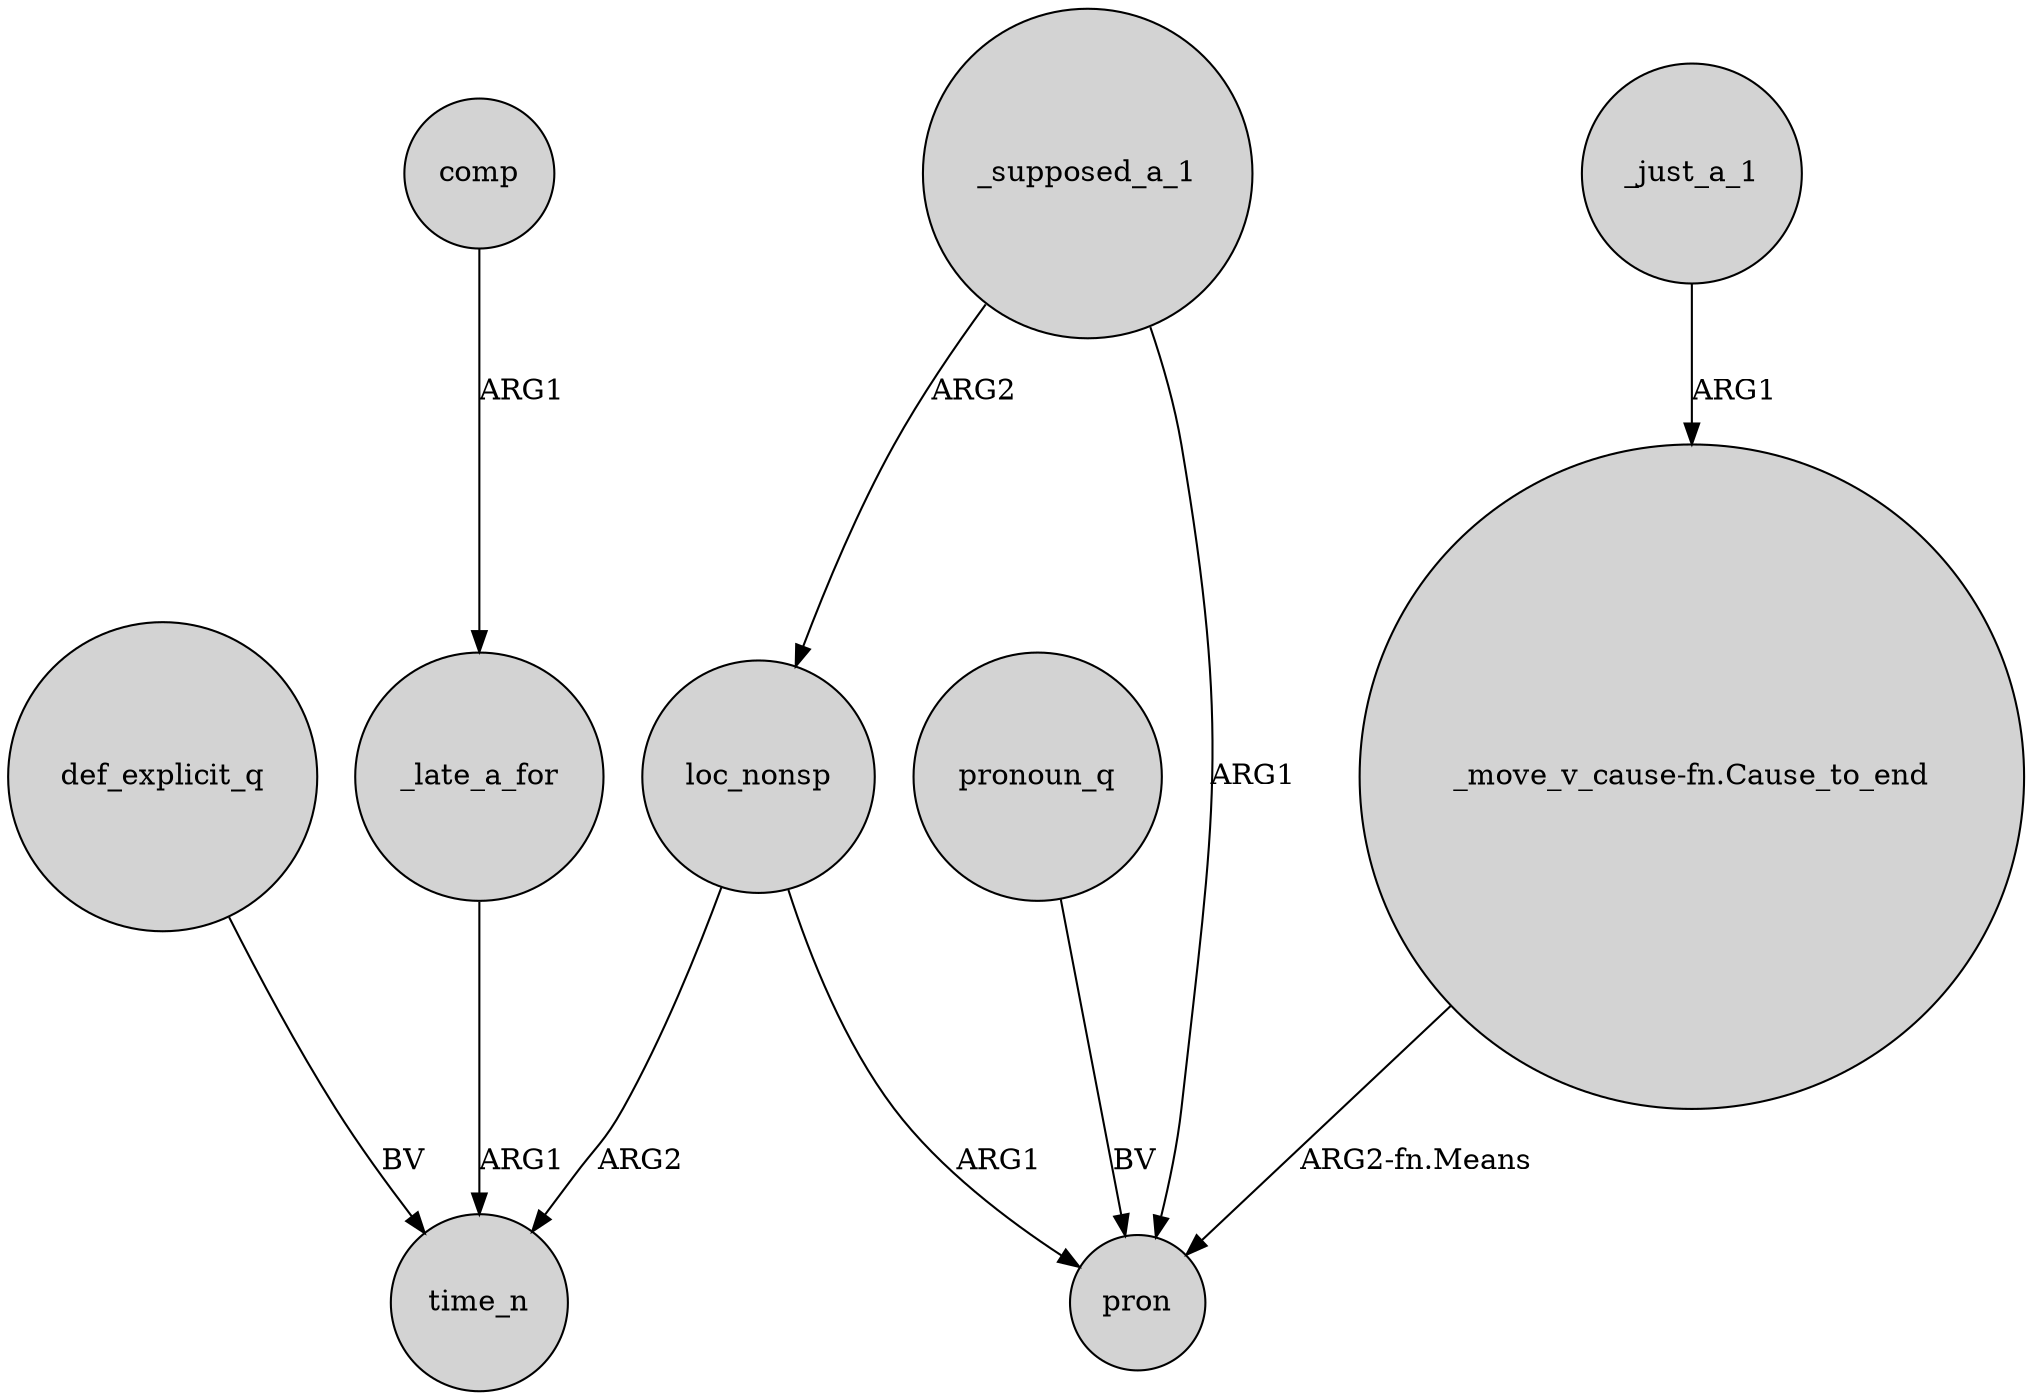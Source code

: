 digraph {
	node [shape=circle style=filled]
	_late_a_for -> time_n [label=ARG1]
	def_explicit_q -> time_n [label=BV]
	comp -> _late_a_for [label=ARG1]
	loc_nonsp -> time_n [label=ARG2]
	_just_a_1 -> "_move_v_cause-fn.Cause_to_end" [label=ARG1]
	"_move_v_cause-fn.Cause_to_end" -> pron [label="ARG2-fn.Means"]
	_supposed_a_1 -> loc_nonsp [label=ARG2]
	_supposed_a_1 -> pron [label=ARG1]
	loc_nonsp -> pron [label=ARG1]
	pronoun_q -> pron [label=BV]
}
